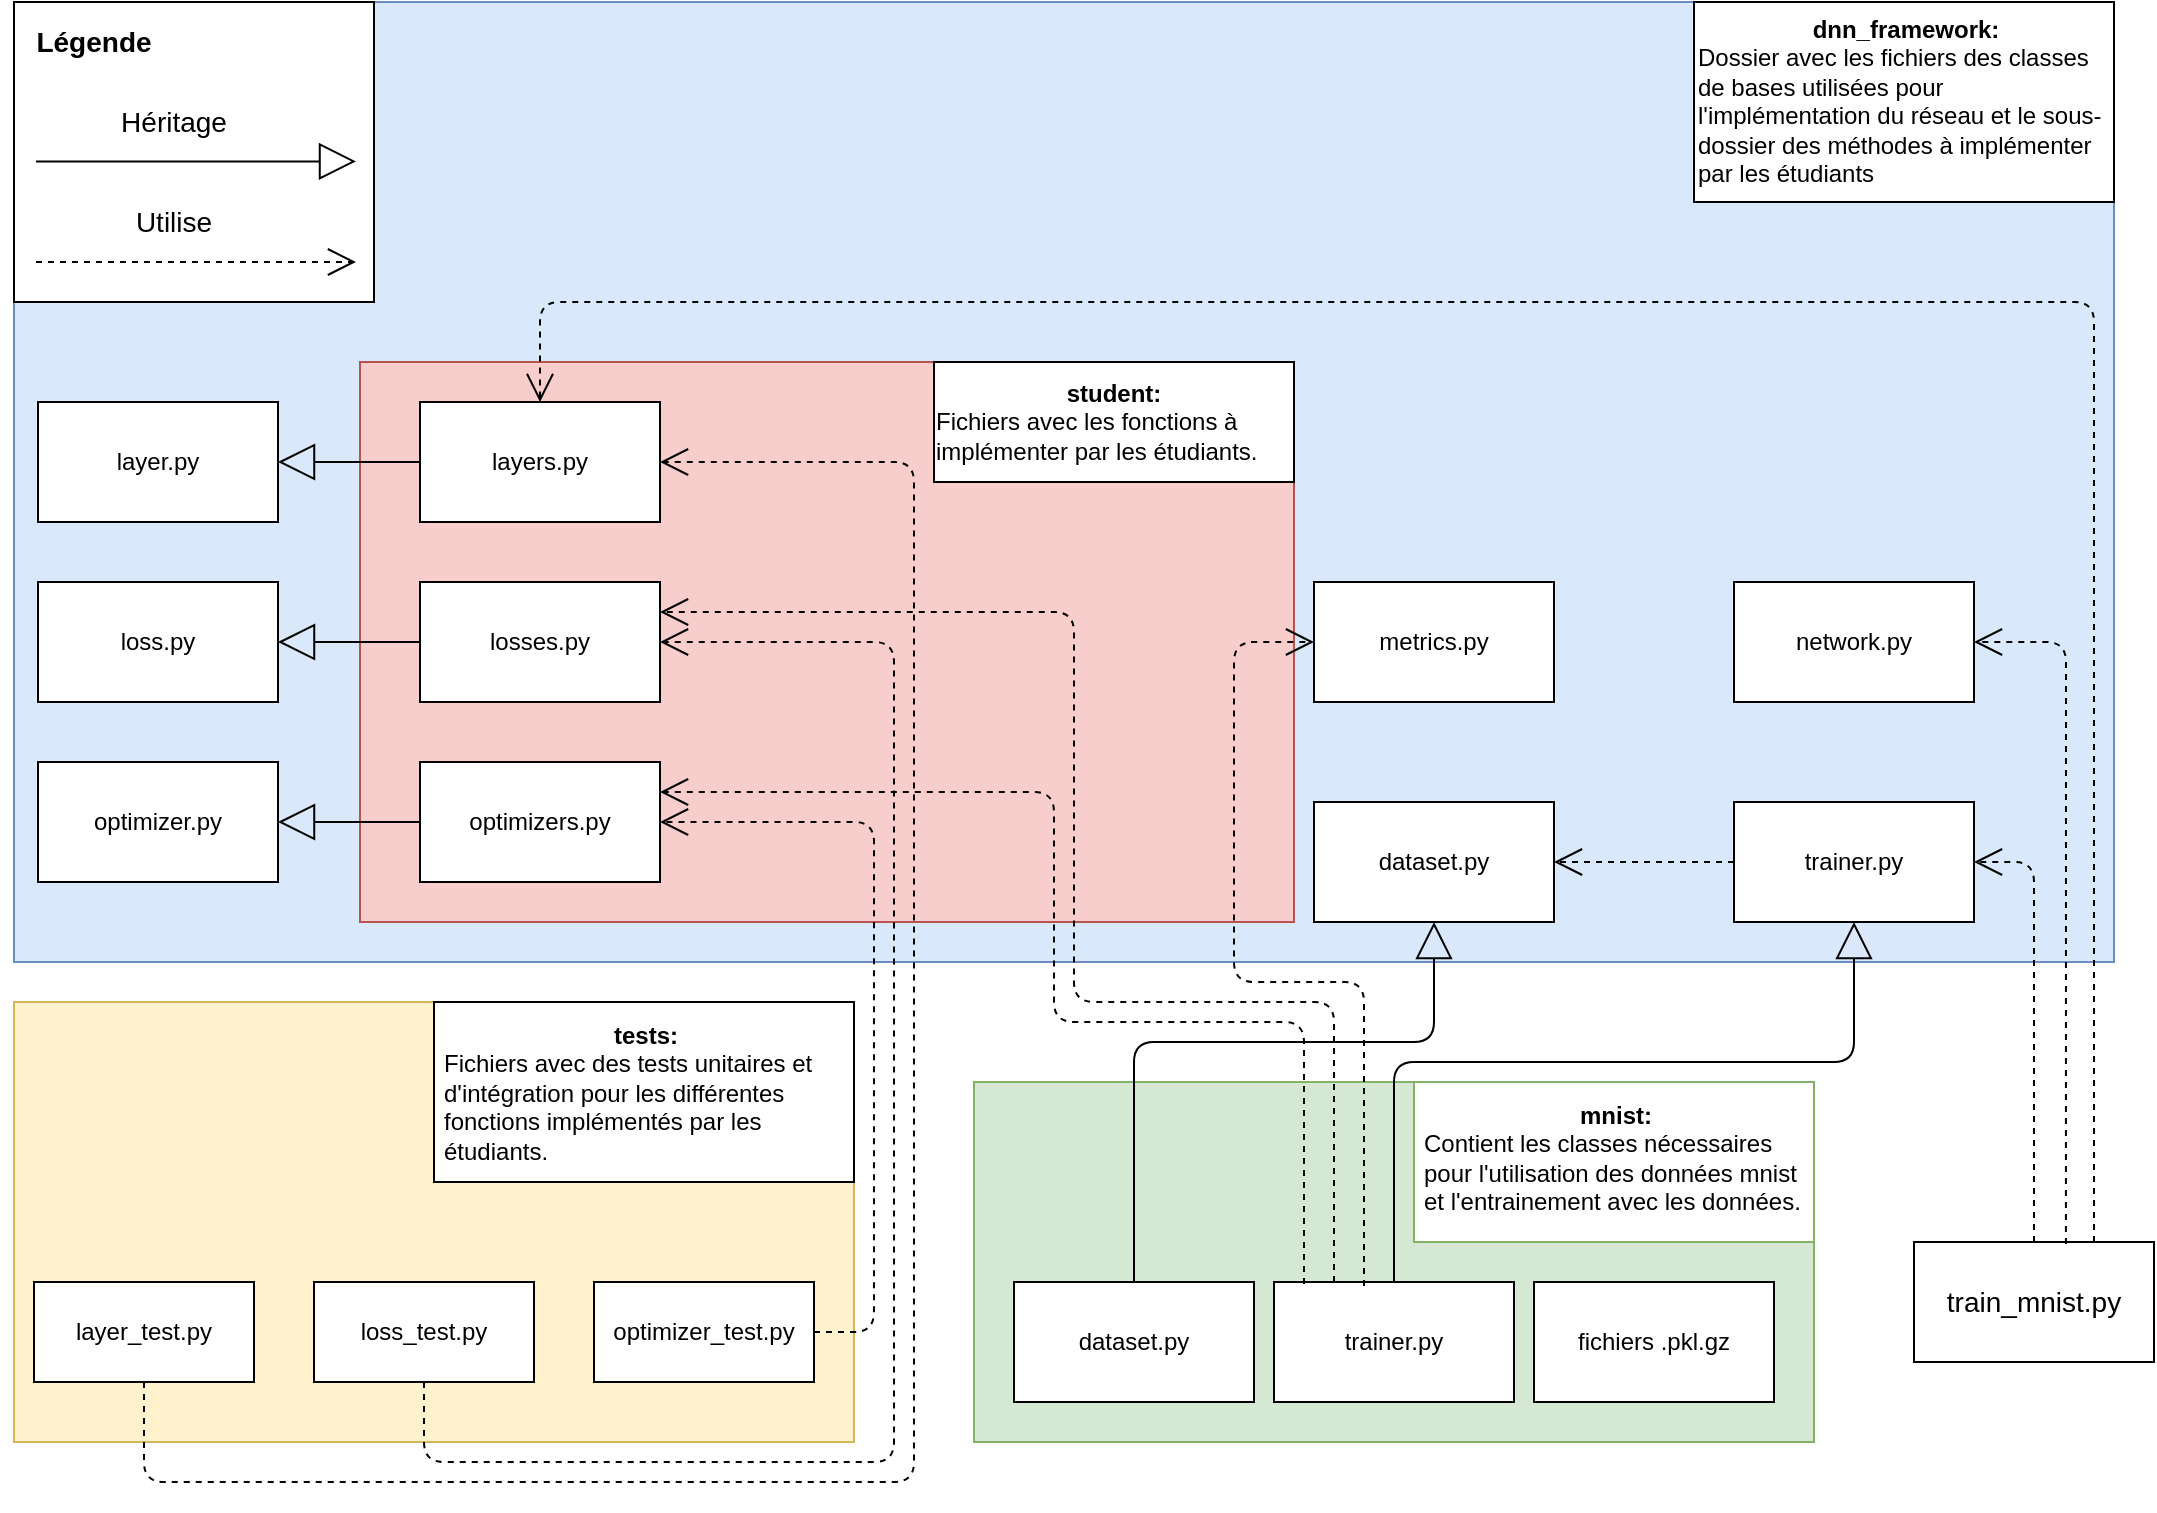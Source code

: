 <mxfile version="14.6.13" type="device"><diagram id="XVgV0Hhtdm_lKBwT5uqz" name="Page-1"><mxGraphModel dx="2062" dy="1182" grid="1" gridSize="10" guides="1" tooltips="1" connect="1" arrows="1" fold="1" page="1" pageScale="1" pageWidth="827" pageHeight="1169" math="0" shadow="0"><root><mxCell id="0"/><mxCell id="1" parent="0"/><mxCell id="80fBOYNNeAVSAiMvtXxY-11" value="" style="rounded=0;whiteSpace=wrap;html=1;align=center;fillColor=#dae8fc;strokeColor=#6c8ebf;" vertex="1" parent="1"><mxGeometry x="360" y="120" width="1050" height="480" as="geometry"/></mxCell><mxCell id="80fBOYNNeAVSAiMvtXxY-30" value="" style="rounded=0;whiteSpace=wrap;html=1;align=center;" vertex="1" parent="1"><mxGeometry x="360" y="120" width="180" height="150" as="geometry"/></mxCell><mxCell id="80fBOYNNeAVSAiMvtXxY-1" value="" style="rounded=0;whiteSpace=wrap;html=1;fillColor=#fff2cc;strokeColor=#d6b656;" vertex="1" parent="1"><mxGeometry x="360" y="620" width="420" height="220" as="geometry"/></mxCell><mxCell id="80fBOYNNeAVSAiMvtXxY-2" value="&lt;div style=&quot;text-align: center&quot;&gt;&lt;span&gt;&lt;b&gt;tests:&lt;/b&gt;&lt;/span&gt;&lt;/div&gt;Fichiers avec des tests unitaires et d'intégration pour les différentes fonctions implémentés par les étudiants." style="rounded=0;whiteSpace=wrap;html=1;align=left;verticalAlign=top;spacing=5;" vertex="1" parent="1"><mxGeometry x="570" y="620" width="210" height="90" as="geometry"/></mxCell><mxCell id="80fBOYNNeAVSAiMvtXxY-3" value="layer_test.py" style="rounded=0;whiteSpace=wrap;html=1;align=center;" vertex="1" parent="1"><mxGeometry x="370" y="760" width="110" height="50" as="geometry"/></mxCell><mxCell id="80fBOYNNeAVSAiMvtXxY-4" value="loss_test.py" style="rounded=0;whiteSpace=wrap;html=1;align=center;" vertex="1" parent="1"><mxGeometry x="510" y="760" width="110" height="50" as="geometry"/></mxCell><mxCell id="80fBOYNNeAVSAiMvtXxY-5" value="optimizer_test.py" style="rounded=0;whiteSpace=wrap;html=1;align=center;" vertex="1" parent="1"><mxGeometry x="650" y="760" width="110" height="50" as="geometry"/></mxCell><mxCell id="80fBOYNNeAVSAiMvtXxY-6" value="" style="rounded=0;whiteSpace=wrap;html=1;align=center;fillColor=#d5e8d4;strokeColor=#82b366;" vertex="1" parent="1"><mxGeometry x="840" y="660" width="420" height="180" as="geometry"/></mxCell><mxCell id="80fBOYNNeAVSAiMvtXxY-7" value="&lt;div style=&quot;text-align: center&quot;&gt;&lt;span&gt;&lt;b&gt;mnist:&lt;/b&gt;&lt;/span&gt;&lt;/div&gt;&lt;div&gt;&lt;span&gt;Contient les classes nécessaires pour l'utilisation des données mnist et l'entrainement avec les données.&lt;/span&gt;&lt;/div&gt;" style="rounded=0;whiteSpace=wrap;html=1;align=left;verticalAlign=top;spacing=5;strokeColor=#82b366;fillColor=#FFFFFF;" vertex="1" parent="1"><mxGeometry x="1060" y="660" width="200" height="80" as="geometry"/></mxCell><mxCell id="80fBOYNNeAVSAiMvtXxY-8" value="dataset.py" style="rounded=0;whiteSpace=wrap;html=1;align=center;" vertex="1" parent="1"><mxGeometry x="860" y="760" width="120" height="60" as="geometry"/></mxCell><mxCell id="80fBOYNNeAVSAiMvtXxY-9" value="trainer.py" style="rounded=0;whiteSpace=wrap;html=1;align=center;" vertex="1" parent="1"><mxGeometry x="990" y="760" width="120" height="60" as="geometry"/></mxCell><mxCell id="80fBOYNNeAVSAiMvtXxY-10" value="fichiers .pkl.gz" style="rounded=0;whiteSpace=wrap;html=1;align=center;" vertex="1" parent="1"><mxGeometry x="1120" y="760" width="120" height="60" as="geometry"/></mxCell><mxCell id="80fBOYNNeAVSAiMvtXxY-12" value="&lt;div style=&quot;text-align: center&quot;&gt;&lt;span&gt;&lt;b&gt;dnn_framework:&lt;/b&gt;&lt;/span&gt;&lt;/div&gt;&lt;div&gt;Dossier avec les fichiers des classes de bases utilisées pour l'implémentation du réseau et le sous-dossier des méthodes à implémenter par les étudiants&lt;/div&gt;" style="rounded=0;whiteSpace=wrap;html=1;align=left;verticalAlign=top;" vertex="1" parent="1"><mxGeometry x="1200" y="120" width="210" height="100" as="geometry"/></mxCell><mxCell id="80fBOYNNeAVSAiMvtXxY-13" value="dataset.py" style="rounded=0;whiteSpace=wrap;html=1;align=center;" vertex="1" parent="1"><mxGeometry x="1010" y="520" width="120" height="60" as="geometry"/></mxCell><mxCell id="80fBOYNNeAVSAiMvtXxY-14" value="layer.py" style="rounded=0;whiteSpace=wrap;html=1;align=center;" vertex="1" parent="1"><mxGeometry x="372" y="320" width="120" height="60" as="geometry"/></mxCell><mxCell id="80fBOYNNeAVSAiMvtXxY-15" value="loss.py" style="rounded=0;whiteSpace=wrap;html=1;align=center;" vertex="1" parent="1"><mxGeometry x="372" y="410" width="120" height="60" as="geometry"/></mxCell><mxCell id="80fBOYNNeAVSAiMvtXxY-16" value="metrics.py" style="rounded=0;whiteSpace=wrap;html=1;align=center;" vertex="1" parent="1"><mxGeometry x="1010" y="410" width="120" height="60" as="geometry"/></mxCell><mxCell id="80fBOYNNeAVSAiMvtXxY-17" value="network.py" style="rounded=0;whiteSpace=wrap;html=1;align=center;" vertex="1" parent="1"><mxGeometry x="1220" y="410" width="120" height="60" as="geometry"/></mxCell><mxCell id="80fBOYNNeAVSAiMvtXxY-18" value="optimizer.py" style="rounded=0;whiteSpace=wrap;html=1;align=center;" vertex="1" parent="1"><mxGeometry x="372" y="500" width="120" height="60" as="geometry"/></mxCell><mxCell id="80fBOYNNeAVSAiMvtXxY-19" value="trainer.py" style="rounded=0;whiteSpace=wrap;html=1;align=center;" vertex="1" parent="1"><mxGeometry x="1220" y="520" width="120" height="60" as="geometry"/></mxCell><mxCell id="80fBOYNNeAVSAiMvtXxY-20" value="" style="rounded=0;whiteSpace=wrap;html=1;align=center;fillColor=#f8cecc;strokeColor=#b85450;" vertex="1" parent="1"><mxGeometry x="533" y="300" width="467" height="280" as="geometry"/></mxCell><mxCell id="80fBOYNNeAVSAiMvtXxY-21" value="&lt;div&gt;&lt;/div&gt;&lt;span&gt;&lt;div style=&quot;text-align: center&quot;&gt;&lt;span&gt;&lt;b&gt;student:&lt;/b&gt;&lt;/span&gt;&lt;/div&gt;&lt;div style=&quot;text-align: left&quot;&gt;&lt;span&gt;Fichiers avec les fonctions à implémenter par les étudiants.&lt;/span&gt;&lt;/div&gt;&lt;/span&gt;" style="rounded=0;whiteSpace=wrap;html=1;align=center;" vertex="1" parent="1"><mxGeometry x="820" y="300" width="180" height="60" as="geometry"/></mxCell><mxCell id="80fBOYNNeAVSAiMvtXxY-22" value="layers.py" style="rounded=0;whiteSpace=wrap;html=1;align=center;" vertex="1" parent="1"><mxGeometry x="563" y="320" width="120" height="60" as="geometry"/></mxCell><mxCell id="80fBOYNNeAVSAiMvtXxY-23" value="losses.py" style="rounded=0;whiteSpace=wrap;html=1;align=center;" vertex="1" parent="1"><mxGeometry x="563" y="410" width="120" height="60" as="geometry"/></mxCell><mxCell id="80fBOYNNeAVSAiMvtXxY-24" value="optimizers.py" style="rounded=0;whiteSpace=wrap;html=1;align=center;" vertex="1" parent="1"><mxGeometry x="563" y="500" width="120" height="60" as="geometry"/></mxCell><mxCell id="80fBOYNNeAVSAiMvtXxY-25" value="" style="endArrow=block;endSize=16;endFill=0;html=1;exitX=0;exitY=0.5;exitDx=0;exitDy=0;entryX=1;entryY=0.5;entryDx=0;entryDy=0;" edge="1" parent="1" source="80fBOYNNeAVSAiMvtXxY-24" target="80fBOYNNeAVSAiMvtXxY-18"><mxGeometry width="160" relative="1" as="geometry"><mxPoint x="503" y="570" as="sourcePoint"/><mxPoint x="513" y="530" as="targetPoint"/></mxGeometry></mxCell><mxCell id="80fBOYNNeAVSAiMvtXxY-27" value="" style="endArrow=block;endSize=16;endFill=0;html=1;entryX=1;entryY=0.5;entryDx=0;entryDy=0;exitX=0;exitY=0.5;exitDx=0;exitDy=0;" edge="1" parent="1" source="80fBOYNNeAVSAiMvtXxY-23" target="80fBOYNNeAVSAiMvtXxY-15"><mxGeometry width="160" relative="1" as="geometry"><mxPoint x="543" y="630" as="sourcePoint"/><mxPoint x="703" y="630" as="targetPoint"/><Array as="points"><mxPoint x="513" y="440"/></Array></mxGeometry></mxCell><mxCell id="80fBOYNNeAVSAiMvtXxY-28" value="" style="endArrow=block;endSize=16;endFill=0;html=1;entryX=1;entryY=0.5;entryDx=0;entryDy=0;exitX=0;exitY=0.5;exitDx=0;exitDy=0;entryPerimeter=0;" edge="1" parent="1" source="80fBOYNNeAVSAiMvtXxY-22" target="80fBOYNNeAVSAiMvtXxY-14"><mxGeometry width="160" relative="1" as="geometry"><mxPoint x="553" y="360" as="sourcePoint"/><mxPoint x="433" y="360" as="targetPoint"/></mxGeometry></mxCell><mxCell id="80fBOYNNeAVSAiMvtXxY-29" value="" style="endArrow=block;endSize=16;endFill=0;html=1;" edge="1" parent="1"><mxGeometry width="160" relative="1" as="geometry"><mxPoint x="371" y="199.71" as="sourcePoint"/><mxPoint x="531" y="199.71" as="targetPoint"/></mxGeometry></mxCell><mxCell id="80fBOYNNeAVSAiMvtXxY-32" value="Légende" style="text;html=1;strokeColor=none;fillColor=none;align=center;verticalAlign=middle;whiteSpace=wrap;rounded=0;fontStyle=1;fontSize=14;" vertex="1" parent="1"><mxGeometry x="380" y="130" width="40" height="20" as="geometry"/></mxCell><mxCell id="80fBOYNNeAVSAiMvtXxY-34" value="Héritage" style="text;html=1;strokeColor=none;fillColor=none;align=center;verticalAlign=middle;whiteSpace=wrap;rounded=0;fontSize=14;" vertex="1" parent="1"><mxGeometry x="420" y="170" width="40" height="20" as="geometry"/></mxCell><mxCell id="80fBOYNNeAVSAiMvtXxY-35" value="" style="endArrow=open;endSize=12;dashed=1;html=1;fontSize=14;" edge="1" parent="1"><mxGeometry width="160" relative="1" as="geometry"><mxPoint x="371" y="250" as="sourcePoint"/><mxPoint x="531" y="250" as="targetPoint"/></mxGeometry></mxCell><mxCell id="80fBOYNNeAVSAiMvtXxY-36" value="Utilise" style="text;html=1;strokeColor=none;fillColor=none;align=center;verticalAlign=middle;whiteSpace=wrap;rounded=0;fontSize=14;" vertex="1" parent="1"><mxGeometry x="420" y="220" width="40" height="20" as="geometry"/></mxCell><mxCell id="80fBOYNNeAVSAiMvtXxY-37" value="" style="endArrow=open;endSize=12;dashed=1;html=1;fontSize=14;exitX=0.5;exitY=1;exitDx=0;exitDy=0;entryX=1;entryY=0.5;entryDx=0;entryDy=0;" edge="1" parent="1" source="80fBOYNNeAVSAiMvtXxY-3" target="80fBOYNNeAVSAiMvtXxY-22"><mxGeometry width="160" relative="1" as="geometry"><mxPoint x="260" y="950" as="sourcePoint"/><mxPoint x="420" y="950" as="targetPoint"/><Array as="points"><mxPoint x="425" y="860"/><mxPoint x="810" y="860"/><mxPoint x="810" y="350"/></Array></mxGeometry></mxCell><mxCell id="80fBOYNNeAVSAiMvtXxY-38" value="" style="endArrow=open;endSize=12;dashed=1;html=1;fontSize=14;exitX=0.5;exitY=1;exitDx=0;exitDy=0;entryX=1;entryY=0.5;entryDx=0;entryDy=0;" edge="1" parent="1" source="80fBOYNNeAVSAiMvtXxY-4" target="80fBOYNNeAVSAiMvtXxY-23"><mxGeometry width="160" relative="1" as="geometry"><mxPoint x="1251" y="230" as="sourcePoint"/><mxPoint x="1411" y="230" as="targetPoint"/><Array as="points"><mxPoint x="565" y="850"/><mxPoint x="800" y="850"/><mxPoint x="800" y="440"/></Array></mxGeometry></mxCell><mxCell id="80fBOYNNeAVSAiMvtXxY-39" value="" style="endArrow=open;endSize=12;dashed=1;html=1;fontSize=14;exitX=1;exitY=0.5;exitDx=0;exitDy=0;entryX=1;entryY=0.5;entryDx=0;entryDy=0;" edge="1" parent="1" source="80fBOYNNeAVSAiMvtXxY-5" target="80fBOYNNeAVSAiMvtXxY-24"><mxGeometry width="160" relative="1" as="geometry"><mxPoint x="520" y="909" as="sourcePoint"/><mxPoint x="680" y="909" as="targetPoint"/><Array as="points"><mxPoint x="790" y="785"/><mxPoint x="790" y="530"/></Array></mxGeometry></mxCell><mxCell id="80fBOYNNeAVSAiMvtXxY-41" value="" style="endArrow=block;endSize=16;endFill=0;html=1;exitX=0.5;exitY=0;exitDx=0;exitDy=0;entryX=0.5;entryY=1;entryDx=0;entryDy=0;" edge="1" parent="1" source="80fBOYNNeAVSAiMvtXxY-8" target="80fBOYNNeAVSAiMvtXxY-13"><mxGeometry width="160" relative="1" as="geometry"><mxPoint x="1350" y="749.5" as="sourcePoint"/><mxPoint x="1510" y="749.5" as="targetPoint"/><Array as="points"><mxPoint x="920" y="640"/><mxPoint x="1070" y="640"/></Array></mxGeometry></mxCell><mxCell id="80fBOYNNeAVSAiMvtXxY-42" value="" style="endArrow=block;endSize=16;endFill=0;html=1;exitX=0.5;exitY=0;exitDx=0;exitDy=0;entryX=0.5;entryY=1;entryDx=0;entryDy=0;" edge="1" parent="1" source="80fBOYNNeAVSAiMvtXxY-9" target="80fBOYNNeAVSAiMvtXxY-19"><mxGeometry width="160" relative="1" as="geometry"><mxPoint x="1030" y="750" as="sourcePoint"/><mxPoint x="1080" y="590" as="targetPoint"/><Array as="points"><mxPoint x="1050" y="650"/><mxPoint x="1280" y="650"/><mxPoint x="1280" y="620"/></Array></mxGeometry></mxCell><mxCell id="80fBOYNNeAVSAiMvtXxY-43" value="" style="endArrow=open;endSize=12;dashed=1;html=1;fontSize=14;exitX=0;exitY=0.5;exitDx=0;exitDy=0;entryX=1;entryY=0.5;entryDx=0;entryDy=0;" edge="1" parent="1" source="80fBOYNNeAVSAiMvtXxY-19" target="80fBOYNNeAVSAiMvtXxY-13"><mxGeometry width="160" relative="1" as="geometry"><mxPoint x="1360" y="600" as="sourcePoint"/><mxPoint x="1520" y="600" as="targetPoint"/></mxGeometry></mxCell><mxCell id="80fBOYNNeAVSAiMvtXxY-44" value="train_mnist.py" style="rounded=0;whiteSpace=wrap;html=1;fontSize=14;align=center;" vertex="1" parent="1"><mxGeometry x="1310" y="740" width="120" height="60" as="geometry"/></mxCell><mxCell id="80fBOYNNeAVSAiMvtXxY-45" value="" style="endArrow=open;endSize=12;dashed=1;html=1;fontSize=14;exitX=0.5;exitY=0;exitDx=0;exitDy=0;entryX=1;entryY=0.5;entryDx=0;entryDy=0;" edge="1" parent="1" source="80fBOYNNeAVSAiMvtXxY-44" target="80fBOYNNeAVSAiMvtXxY-19"><mxGeometry width="160" relative="1" as="geometry"><mxPoint x="1430" y="660" as="sourcePoint"/><mxPoint x="1590" y="660" as="targetPoint"/><Array as="points"><mxPoint x="1370" y="550"/></Array></mxGeometry></mxCell><mxCell id="80fBOYNNeAVSAiMvtXxY-46" value="" style="endArrow=open;endSize=12;dashed=1;html=1;fontSize=14;exitX=0.633;exitY=0.017;exitDx=0;exitDy=0;entryX=1;entryY=0.5;entryDx=0;entryDy=0;exitPerimeter=0;" edge="1" parent="1" source="80fBOYNNeAVSAiMvtXxY-44" target="80fBOYNNeAVSAiMvtXxY-17"><mxGeometry width="160" relative="1" as="geometry"><mxPoint x="391" y="270" as="sourcePoint"/><mxPoint x="1540" y="510" as="targetPoint"/><Array as="points"><mxPoint x="1386" y="440"/></Array></mxGeometry></mxCell><mxCell id="80fBOYNNeAVSAiMvtXxY-47" value="" style="endArrow=open;endSize=12;dashed=1;html=1;fontSize=14;exitX=0.75;exitY=0;exitDx=0;exitDy=0;entryX=0.5;entryY=0;entryDx=0;entryDy=0;" edge="1" parent="1" source="80fBOYNNeAVSAiMvtXxY-44" target="80fBOYNNeAVSAiMvtXxY-22"><mxGeometry width="160" relative="1" as="geometry"><mxPoint x="1430" y="690" as="sourcePoint"/><mxPoint x="1590" y="690" as="targetPoint"/><Array as="points"><mxPoint x="1400" y="270"/><mxPoint x="623" y="270"/></Array></mxGeometry></mxCell><mxCell id="80fBOYNNeAVSAiMvtXxY-48" value="" style="endArrow=open;endSize=12;dashed=1;html=1;fontSize=14;exitX=0.25;exitY=0;exitDx=0;exitDy=0;entryX=1;entryY=0.25;entryDx=0;entryDy=0;" edge="1" parent="1" source="80fBOYNNeAVSAiMvtXxY-9" target="80fBOYNNeAVSAiMvtXxY-23"><mxGeometry width="160" relative="1" as="geometry"><mxPoint x="381" y="260" as="sourcePoint"/><mxPoint x="541" y="260" as="targetPoint"/><Array as="points"><mxPoint x="1020" y="620"/><mxPoint x="890" y="620"/><mxPoint x="890" y="425"/></Array></mxGeometry></mxCell><mxCell id="80fBOYNNeAVSAiMvtXxY-49" value="" style="endArrow=open;endSize=12;dashed=1;html=1;fontSize=14;entryX=1;entryY=0.25;entryDx=0;entryDy=0;exitX=0.125;exitY=0.017;exitDx=0;exitDy=0;exitPerimeter=0;" edge="1" parent="1" source="80fBOYNNeAVSAiMvtXxY-9" target="80fBOYNNeAVSAiMvtXxY-24"><mxGeometry width="160" relative="1" as="geometry"><mxPoint x="1050" y="760" as="sourcePoint"/><mxPoint x="693" y="450" as="targetPoint"/><Array as="points"><mxPoint x="1005" y="630"/><mxPoint x="880" y="630"/><mxPoint x="880" y="515"/></Array></mxGeometry></mxCell><mxCell id="80fBOYNNeAVSAiMvtXxY-51" value="" style="endArrow=open;endSize=12;dashed=1;html=1;fontSize=14;exitX=0.375;exitY=0.033;exitDx=0;exitDy=0;entryX=0;entryY=0.5;entryDx=0;entryDy=0;exitPerimeter=0;" edge="1" parent="1" source="80fBOYNNeAVSAiMvtXxY-9" target="80fBOYNNeAVSAiMvtXxY-16"><mxGeometry width="160" relative="1" as="geometry"><mxPoint x="381" y="260" as="sourcePoint"/><mxPoint x="541" y="260" as="targetPoint"/><Array as="points"><mxPoint x="1035" y="610"/><mxPoint x="970" y="610"/><mxPoint x="970" y="440"/></Array></mxGeometry></mxCell></root></mxGraphModel></diagram></mxfile>
